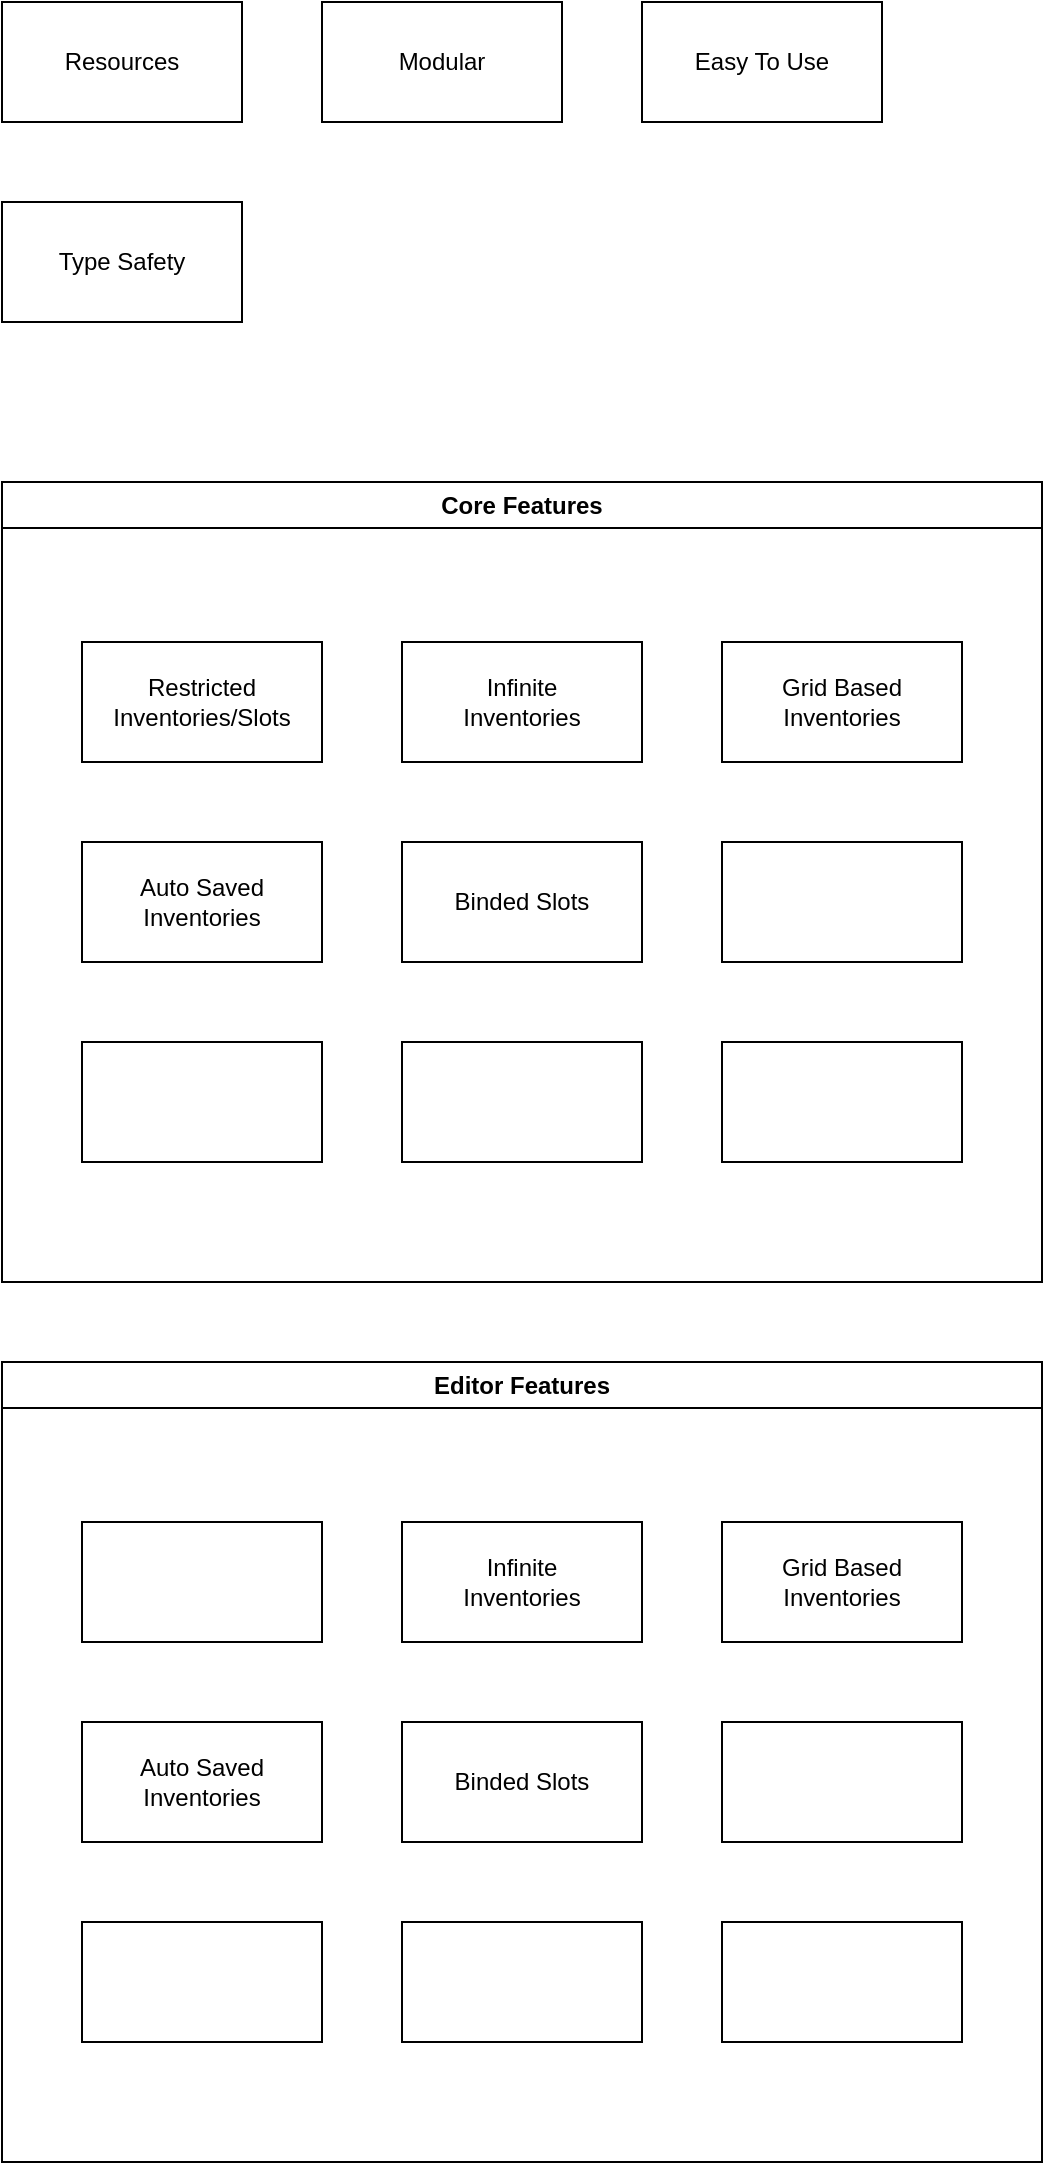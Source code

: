 <mxfile>
    <diagram id="H6ZutnI6nvSWIQPuGh3-" name="Page-1">
        <mxGraphModel dx="683" dy="541" grid="1" gridSize="10" guides="1" tooltips="1" connect="1" arrows="1" fold="1" page="1" pageScale="1" pageWidth="827" pageHeight="1169" math="0" shadow="0">
            <root>
                <mxCell id="0"/>
                <mxCell id="1" parent="0"/>
                <mxCell id="2" value="Resources" style="rounded=0;whiteSpace=wrap;html=1;" parent="1" vertex="1">
                    <mxGeometry x="40" y="40" width="120" height="60" as="geometry"/>
                </mxCell>
                <mxCell id="3" value="Modular" style="rounded=0;whiteSpace=wrap;html=1;" parent="1" vertex="1">
                    <mxGeometry x="200" y="40" width="120" height="60" as="geometry"/>
                </mxCell>
                <mxCell id="4" value="Easy To Use" style="rounded=0;whiteSpace=wrap;html=1;" parent="1" vertex="1">
                    <mxGeometry x="360" y="40" width="120" height="60" as="geometry"/>
                </mxCell>
                <mxCell id="5" value="Type Safety" style="rounded=0;whiteSpace=wrap;html=1;" parent="1" vertex="1">
                    <mxGeometry x="40" y="140" width="120" height="60" as="geometry"/>
                </mxCell>
                <mxCell id="6" value="Core Features" style="swimlane;whiteSpace=wrap;html=1;" parent="1" vertex="1">
                    <mxGeometry x="40" y="280" width="520" height="400" as="geometry"/>
                </mxCell>
                <mxCell id="7" value="Restricted&lt;br&gt;Inventories/Slots" style="rounded=0;whiteSpace=wrap;html=1;" parent="6" vertex="1">
                    <mxGeometry x="40" y="80" width="120" height="60" as="geometry"/>
                </mxCell>
                <mxCell id="8" value="Infinite&lt;br&gt;Inventories" style="rounded=0;whiteSpace=wrap;html=1;" parent="6" vertex="1">
                    <mxGeometry x="200" y="80" width="120" height="60" as="geometry"/>
                </mxCell>
                <mxCell id="9" value="Grid Based Inventories" style="rounded=0;whiteSpace=wrap;html=1;" parent="6" vertex="1">
                    <mxGeometry x="360" y="80" width="120" height="60" as="geometry"/>
                </mxCell>
                <mxCell id="10" value="Auto Saved Inventories" style="rounded=0;whiteSpace=wrap;html=1;" parent="6" vertex="1">
                    <mxGeometry x="40" y="180" width="120" height="60" as="geometry"/>
                </mxCell>
                <mxCell id="11" value="Binded Slots" style="rounded=0;whiteSpace=wrap;html=1;" parent="6" vertex="1">
                    <mxGeometry x="200" y="180" width="120" height="60" as="geometry"/>
                </mxCell>
                <mxCell id="12" value="" style="rounded=0;whiteSpace=wrap;html=1;" parent="6" vertex="1">
                    <mxGeometry x="360" y="180" width="120" height="60" as="geometry"/>
                </mxCell>
                <mxCell id="13" value="" style="rounded=0;whiteSpace=wrap;html=1;" parent="6" vertex="1">
                    <mxGeometry x="40" y="280" width="120" height="60" as="geometry"/>
                </mxCell>
                <mxCell id="14" value="" style="rounded=0;whiteSpace=wrap;html=1;" parent="6" vertex="1">
                    <mxGeometry x="200" y="280" width="120" height="60" as="geometry"/>
                </mxCell>
                <mxCell id="15" value="" style="rounded=0;whiteSpace=wrap;html=1;" parent="6" vertex="1">
                    <mxGeometry x="360" y="280" width="120" height="60" as="geometry"/>
                </mxCell>
                <mxCell id="16" value="Editor Features" style="swimlane;whiteSpace=wrap;html=1;startSize=23;" vertex="1" parent="1">
                    <mxGeometry x="40" y="720" width="520" height="400" as="geometry"/>
                </mxCell>
                <mxCell id="17" value="" style="rounded=0;whiteSpace=wrap;html=1;" vertex="1" parent="16">
                    <mxGeometry x="40" y="80" width="120" height="60" as="geometry"/>
                </mxCell>
                <mxCell id="18" value="Infinite&lt;br&gt;Inventories" style="rounded=0;whiteSpace=wrap;html=1;" vertex="1" parent="16">
                    <mxGeometry x="200" y="80" width="120" height="60" as="geometry"/>
                </mxCell>
                <mxCell id="19" value="Grid Based Inventories" style="rounded=0;whiteSpace=wrap;html=1;" vertex="1" parent="16">
                    <mxGeometry x="360" y="80" width="120" height="60" as="geometry"/>
                </mxCell>
                <mxCell id="20" value="Auto Saved Inventories" style="rounded=0;whiteSpace=wrap;html=1;" vertex="1" parent="16">
                    <mxGeometry x="40" y="180" width="120" height="60" as="geometry"/>
                </mxCell>
                <mxCell id="21" value="Binded Slots" style="rounded=0;whiteSpace=wrap;html=1;" vertex="1" parent="16">
                    <mxGeometry x="200" y="180" width="120" height="60" as="geometry"/>
                </mxCell>
                <mxCell id="22" value="" style="rounded=0;whiteSpace=wrap;html=1;" vertex="1" parent="16">
                    <mxGeometry x="360" y="180" width="120" height="60" as="geometry"/>
                </mxCell>
                <mxCell id="23" value="" style="rounded=0;whiteSpace=wrap;html=1;" vertex="1" parent="16">
                    <mxGeometry x="40" y="280" width="120" height="60" as="geometry"/>
                </mxCell>
                <mxCell id="24" value="" style="rounded=0;whiteSpace=wrap;html=1;" vertex="1" parent="16">
                    <mxGeometry x="200" y="280" width="120" height="60" as="geometry"/>
                </mxCell>
                <mxCell id="25" value="" style="rounded=0;whiteSpace=wrap;html=1;" vertex="1" parent="16">
                    <mxGeometry x="360" y="280" width="120" height="60" as="geometry"/>
                </mxCell>
            </root>
        </mxGraphModel>
    </diagram>
</mxfile>